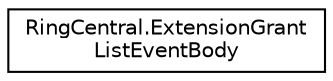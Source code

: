 digraph "Graphical Class Hierarchy"
{
 // LATEX_PDF_SIZE
  edge [fontname="Helvetica",fontsize="10",labelfontname="Helvetica",labelfontsize="10"];
  node [fontname="Helvetica",fontsize="10",shape=record];
  rankdir="LR";
  Node0 [label="RingCentral.ExtensionGrant\lListEventBody",height=0.2,width=0.4,color="black", fillcolor="white", style="filled",URL="$classRingCentral_1_1ExtensionGrantListEventBody.html",tooltip="Notification payload body"];
}
